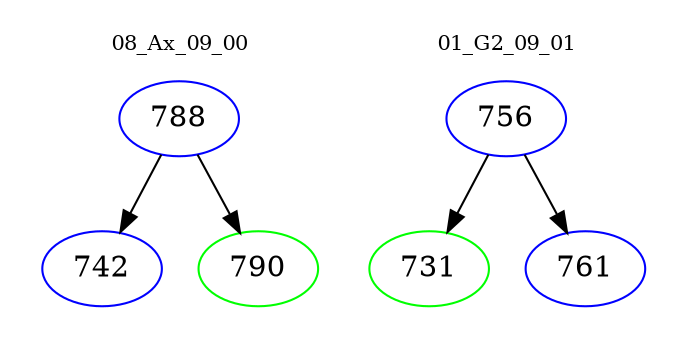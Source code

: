 digraph{
subgraph cluster_0 {
color = white
label = "08_Ax_09_00";
fontsize=10;
T0_788 [label="788", color="blue"]
T0_788 -> T0_742 [color="black"]
T0_742 [label="742", color="blue"]
T0_788 -> T0_790 [color="black"]
T0_790 [label="790", color="green"]
}
subgraph cluster_1 {
color = white
label = "01_G2_09_01";
fontsize=10;
T1_756 [label="756", color="blue"]
T1_756 -> T1_731 [color="black"]
T1_731 [label="731", color="green"]
T1_756 -> T1_761 [color="black"]
T1_761 [label="761", color="blue"]
}
}
